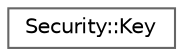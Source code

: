 digraph "Graphical Class Hierarchy"
{
 // LATEX_PDF_SIZE
  bgcolor="transparent";
  edge [fontname=Helvetica,fontsize=10,labelfontname=Helvetica,labelfontsize=10];
  node [fontname=Helvetica,fontsize=10,shape=box,height=0.2,width=0.4];
  rankdir="LR";
  Node0 [label="Security::Key",height=0.2,width=0.4,color="grey40", fillcolor="white", style="filled",URL="$d5/d27/classSecurity_1_1Key.html",tooltip="Generic key."];
}
